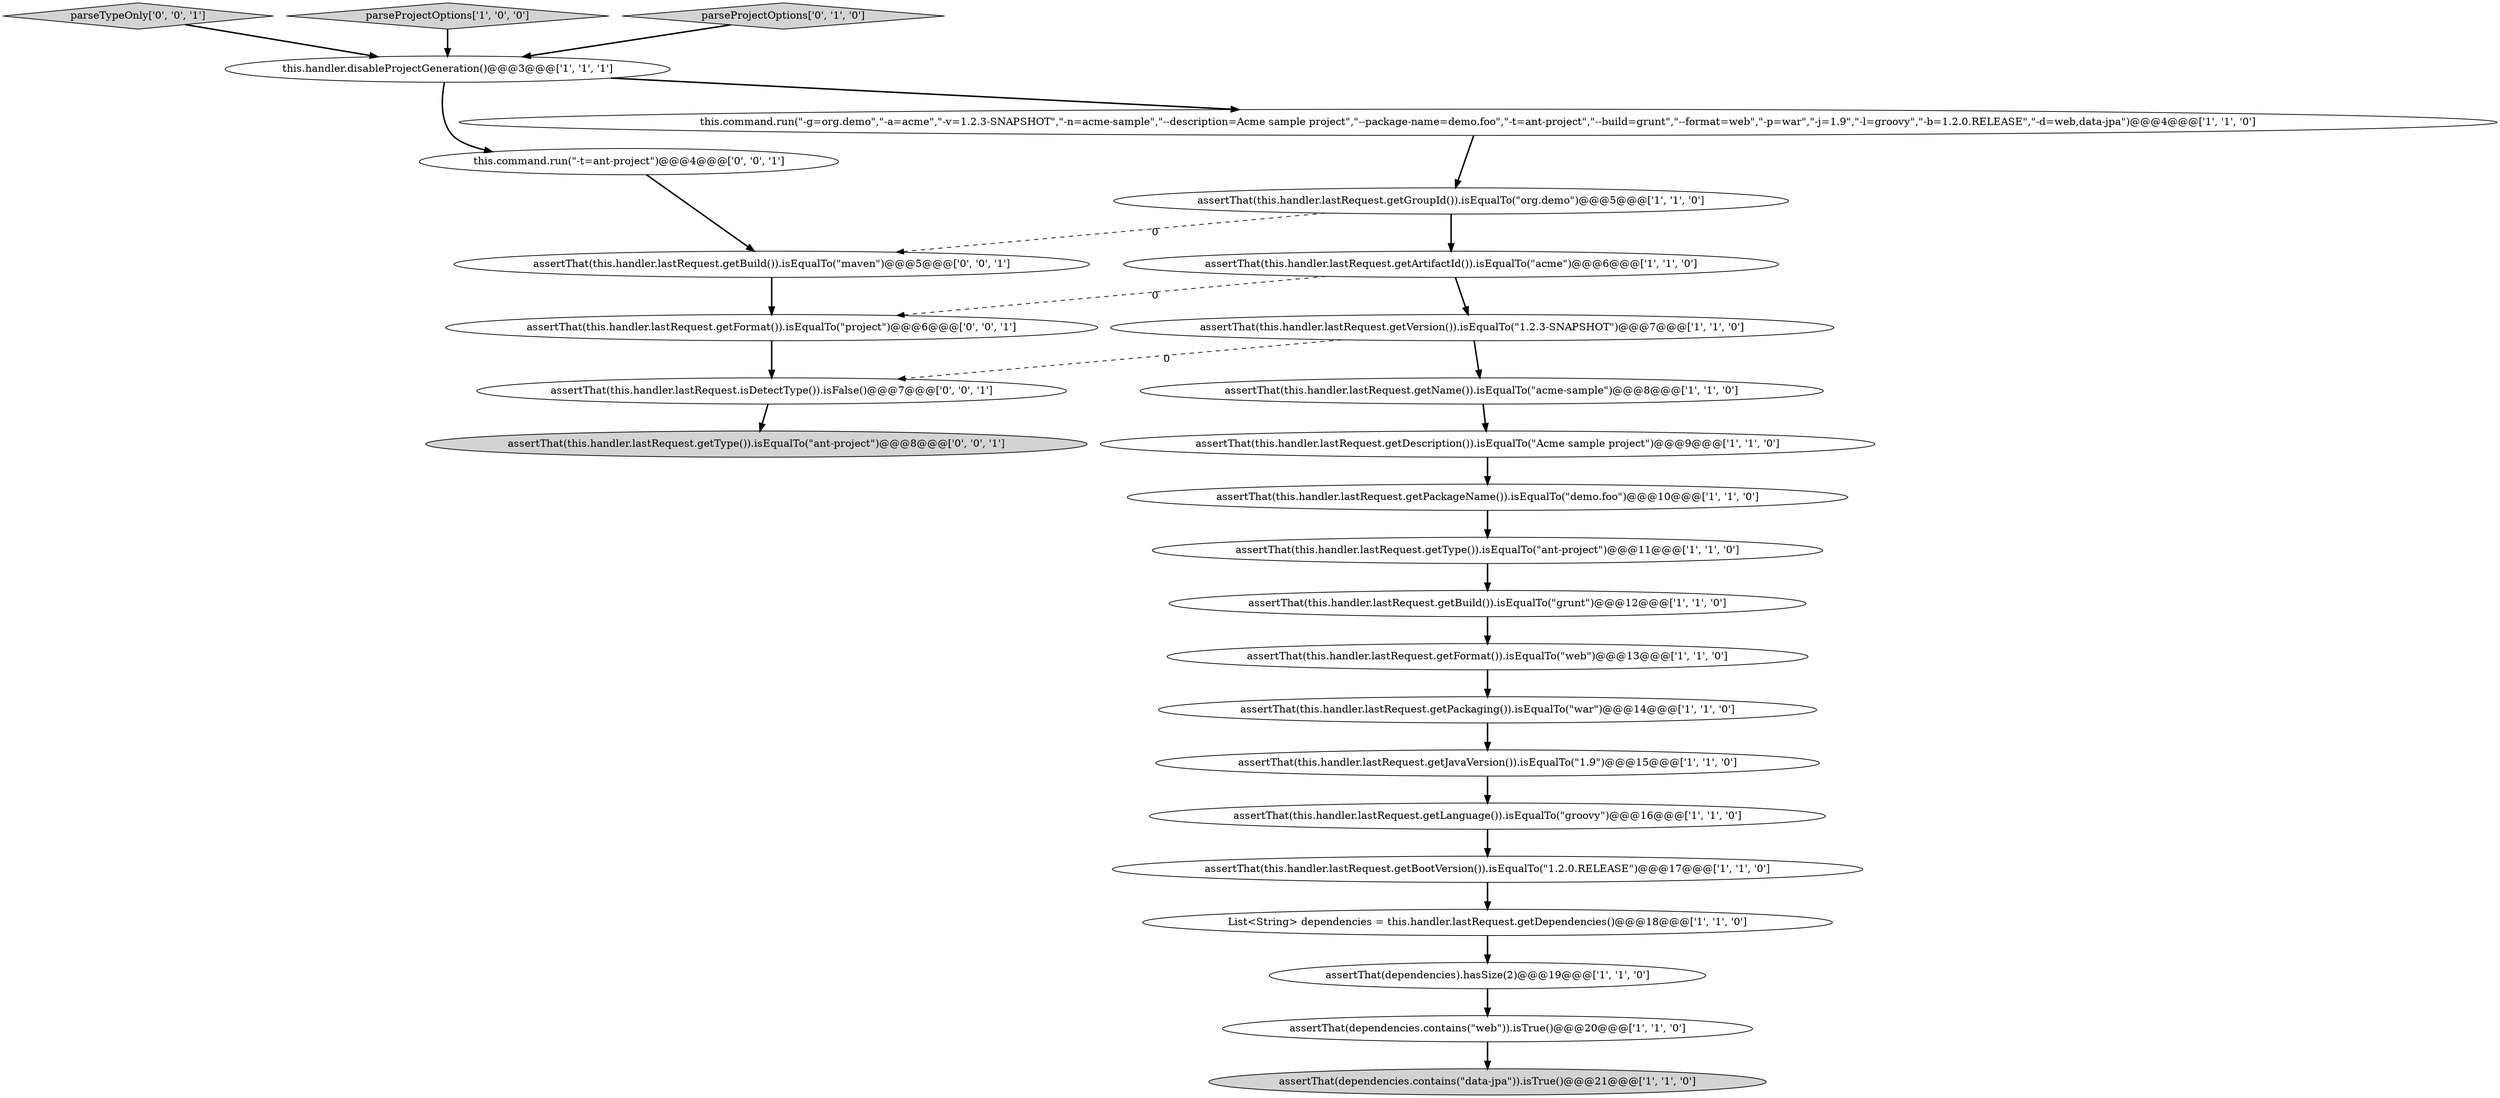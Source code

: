 digraph {
8 [style = filled, label = "List<String> dependencies = this.handler.lastRequest.getDependencies()@@@18@@@['1', '1', '0']", fillcolor = white, shape = ellipse image = "AAA0AAABBB1BBB"];
4 [style = filled, label = "this.handler.disableProjectGeneration()@@@3@@@['1', '1', '1']", fillcolor = white, shape = ellipse image = "AAA0AAABBB1BBB"];
26 [style = filled, label = "assertThat(this.handler.lastRequest.getType()).isEqualTo(\"ant-project\")@@@8@@@['0', '0', '1']", fillcolor = lightgray, shape = ellipse image = "AAA0AAABBB3BBB"];
22 [style = filled, label = "this.command.run(\"-t=ant-project\")@@@4@@@['0', '0', '1']", fillcolor = white, shape = ellipse image = "AAA0AAABBB3BBB"];
16 [style = filled, label = "assertThat(this.handler.lastRequest.getDescription()).isEqualTo(\"Acme sample project\")@@@9@@@['1', '1', '0']", fillcolor = white, shape = ellipse image = "AAA0AAABBB1BBB"];
0 [style = filled, label = "assertThat(this.handler.lastRequest.getArtifactId()).isEqualTo(\"acme\")@@@6@@@['1', '1', '0']", fillcolor = white, shape = ellipse image = "AAA0AAABBB1BBB"];
10 [style = filled, label = "assertThat(dependencies.contains(\"web\")).isTrue()@@@20@@@['1', '1', '0']", fillcolor = white, shape = ellipse image = "AAA0AAABBB1BBB"];
1 [style = filled, label = "assertThat(this.handler.lastRequest.getType()).isEqualTo(\"ant-project\")@@@11@@@['1', '1', '0']", fillcolor = white, shape = ellipse image = "AAA0AAABBB1BBB"];
15 [style = filled, label = "assertThat(this.handler.lastRequest.getPackageName()).isEqualTo(\"demo.foo\")@@@10@@@['1', '1', '0']", fillcolor = white, shape = ellipse image = "AAA0AAABBB1BBB"];
3 [style = filled, label = "assertThat(this.handler.lastRequest.getGroupId()).isEqualTo(\"org.demo\")@@@5@@@['1', '1', '0']", fillcolor = white, shape = ellipse image = "AAA0AAABBB1BBB"];
17 [style = filled, label = "assertThat(this.handler.lastRequest.getName()).isEqualTo(\"acme-sample\")@@@8@@@['1', '1', '0']", fillcolor = white, shape = ellipse image = "AAA0AAABBB1BBB"];
24 [style = filled, label = "parseTypeOnly['0', '0', '1']", fillcolor = lightgray, shape = diamond image = "AAA0AAABBB3BBB"];
7 [style = filled, label = "assertThat(this.handler.lastRequest.getFormat()).isEqualTo(\"web\")@@@13@@@['1', '1', '0']", fillcolor = white, shape = ellipse image = "AAA0AAABBB1BBB"];
2 [style = filled, label = "this.command.run(\"-g=org.demo\",\"-a=acme\",\"-v=1.2.3-SNAPSHOT\",\"-n=acme-sample\",\"--description=Acme sample project\",\"--package-name=demo.foo\",\"-t=ant-project\",\"--build=grunt\",\"--format=web\",\"-p=war\",\"-j=1.9\",\"-l=groovy\",\"-b=1.2.0.RELEASE\",\"-d=web,data-jpa\")@@@4@@@['1', '1', '0']", fillcolor = white, shape = ellipse image = "AAA0AAABBB1BBB"];
19 [style = filled, label = "parseProjectOptions['1', '0', '0']", fillcolor = lightgray, shape = diamond image = "AAA0AAABBB1BBB"];
18 [style = filled, label = "assertThat(dependencies.contains(\"data-jpa\")).isTrue()@@@21@@@['1', '1', '0']", fillcolor = lightgray, shape = ellipse image = "AAA0AAABBB1BBB"];
11 [style = filled, label = "assertThat(this.handler.lastRequest.getVersion()).isEqualTo(\"1.2.3-SNAPSHOT\")@@@7@@@['1', '1', '0']", fillcolor = white, shape = ellipse image = "AAA0AAABBB1BBB"];
12 [style = filled, label = "assertThat(this.handler.lastRequest.getLanguage()).isEqualTo(\"groovy\")@@@16@@@['1', '1', '0']", fillcolor = white, shape = ellipse image = "AAA0AAABBB1BBB"];
25 [style = filled, label = "assertThat(this.handler.lastRequest.getBuild()).isEqualTo(\"maven\")@@@5@@@['0', '0', '1']", fillcolor = white, shape = ellipse image = "AAA0AAABBB3BBB"];
9 [style = filled, label = "assertThat(this.handler.lastRequest.getPackaging()).isEqualTo(\"war\")@@@14@@@['1', '1', '0']", fillcolor = white, shape = ellipse image = "AAA0AAABBB1BBB"];
6 [style = filled, label = "assertThat(this.handler.lastRequest.getBootVersion()).isEqualTo(\"1.2.0.RELEASE\")@@@17@@@['1', '1', '0']", fillcolor = white, shape = ellipse image = "AAA0AAABBB1BBB"];
14 [style = filled, label = "assertThat(dependencies).hasSize(2)@@@19@@@['1', '1', '0']", fillcolor = white, shape = ellipse image = "AAA0AAABBB1BBB"];
5 [style = filled, label = "assertThat(this.handler.lastRequest.getBuild()).isEqualTo(\"grunt\")@@@12@@@['1', '1', '0']", fillcolor = white, shape = ellipse image = "AAA0AAABBB1BBB"];
23 [style = filled, label = "assertThat(this.handler.lastRequest.getFormat()).isEqualTo(\"project\")@@@6@@@['0', '0', '1']", fillcolor = white, shape = ellipse image = "AAA0AAABBB3BBB"];
13 [style = filled, label = "assertThat(this.handler.lastRequest.getJavaVersion()).isEqualTo(\"1.9\")@@@15@@@['1', '1', '0']", fillcolor = white, shape = ellipse image = "AAA0AAABBB1BBB"];
20 [style = filled, label = "parseProjectOptions['0', '1', '0']", fillcolor = lightgray, shape = diamond image = "AAA0AAABBB2BBB"];
21 [style = filled, label = "assertThat(this.handler.lastRequest.isDetectType()).isFalse()@@@7@@@['0', '0', '1']", fillcolor = white, shape = ellipse image = "AAA0AAABBB3BBB"];
1->5 [style = bold, label=""];
16->15 [style = bold, label=""];
10->18 [style = bold, label=""];
22->25 [style = bold, label=""];
25->23 [style = bold, label=""];
0->23 [style = dashed, label="0"];
2->3 [style = bold, label=""];
8->14 [style = bold, label=""];
0->11 [style = bold, label=""];
14->10 [style = bold, label=""];
4->2 [style = bold, label=""];
12->6 [style = bold, label=""];
3->0 [style = bold, label=""];
20->4 [style = bold, label=""];
7->9 [style = bold, label=""];
21->26 [style = bold, label=""];
24->4 [style = bold, label=""];
13->12 [style = bold, label=""];
23->21 [style = bold, label=""];
6->8 [style = bold, label=""];
11->17 [style = bold, label=""];
5->7 [style = bold, label=""];
19->4 [style = bold, label=""];
11->21 [style = dashed, label="0"];
4->22 [style = bold, label=""];
17->16 [style = bold, label=""];
9->13 [style = bold, label=""];
15->1 [style = bold, label=""];
3->25 [style = dashed, label="0"];
}
